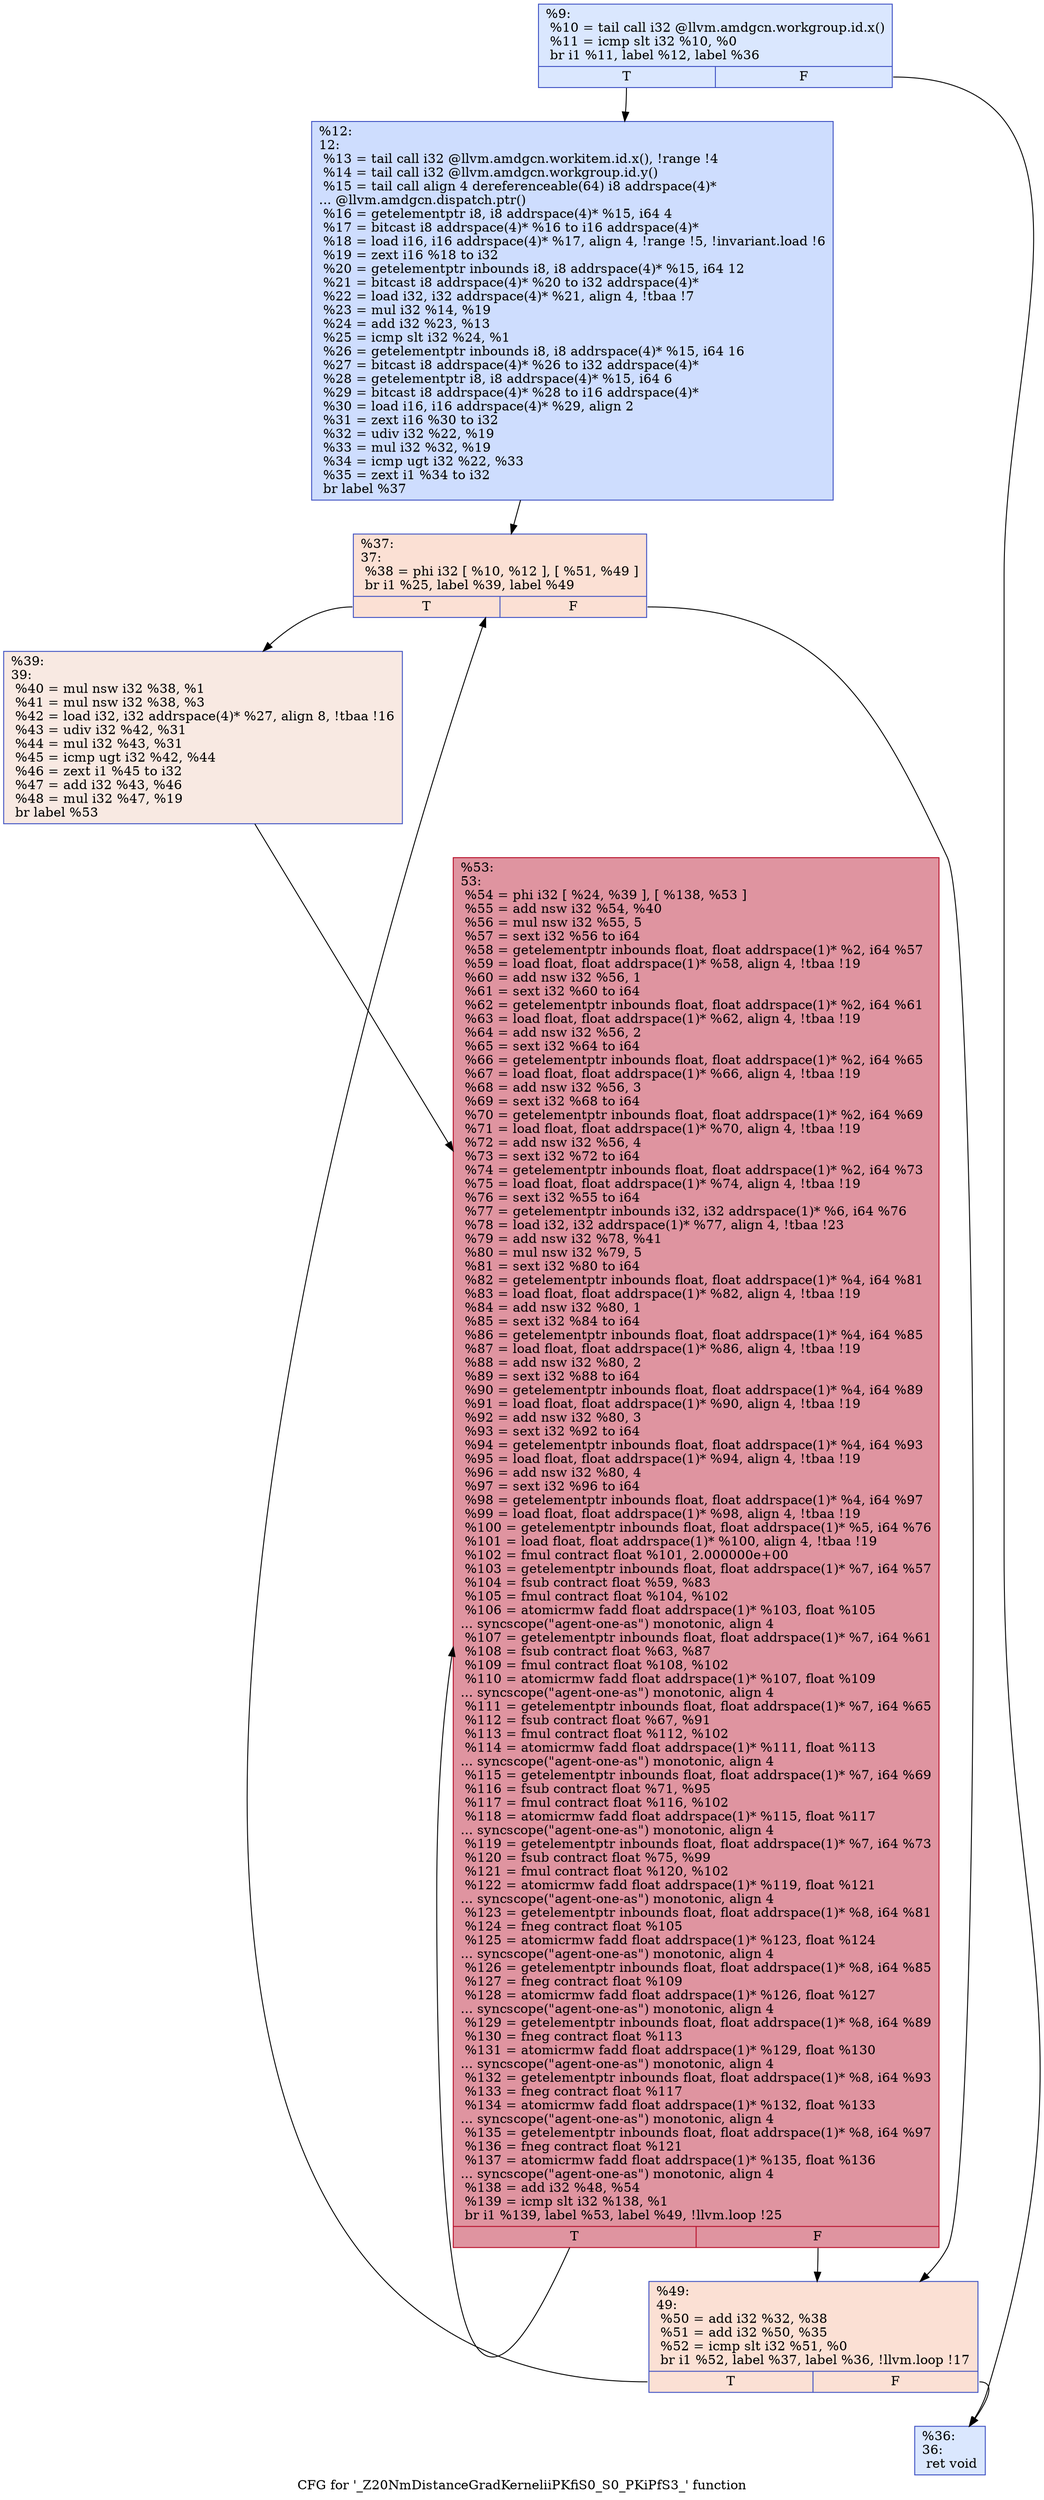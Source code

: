 digraph "CFG for '_Z20NmDistanceGradKerneliiPKfiS0_S0_PKiPfS3_' function" {
	label="CFG for '_Z20NmDistanceGradKerneliiPKfiS0_S0_PKiPfS3_' function";

	Node0x4563080 [shape=record,color="#3d50c3ff", style=filled, fillcolor="#abc8fd70",label="{%9:\l  %10 = tail call i32 @llvm.amdgcn.workgroup.id.x()\l  %11 = icmp slt i32 %10, %0\l  br i1 %11, label %12, label %36\l|{<s0>T|<s1>F}}"];
	Node0x4563080:s0 -> Node0x4563e80;
	Node0x4563080:s1 -> Node0x4563f10;
	Node0x4563e80 [shape=record,color="#3d50c3ff", style=filled, fillcolor="#8fb1fe70",label="{%12:\l12:                                               \l  %13 = tail call i32 @llvm.amdgcn.workitem.id.x(), !range !4\l  %14 = tail call i32 @llvm.amdgcn.workgroup.id.y()\l  %15 = tail call align 4 dereferenceable(64) i8 addrspace(4)*\l... @llvm.amdgcn.dispatch.ptr()\l  %16 = getelementptr i8, i8 addrspace(4)* %15, i64 4\l  %17 = bitcast i8 addrspace(4)* %16 to i16 addrspace(4)*\l  %18 = load i16, i16 addrspace(4)* %17, align 4, !range !5, !invariant.load !6\l  %19 = zext i16 %18 to i32\l  %20 = getelementptr inbounds i8, i8 addrspace(4)* %15, i64 12\l  %21 = bitcast i8 addrspace(4)* %20 to i32 addrspace(4)*\l  %22 = load i32, i32 addrspace(4)* %21, align 4, !tbaa !7\l  %23 = mul i32 %14, %19\l  %24 = add i32 %23, %13\l  %25 = icmp slt i32 %24, %1\l  %26 = getelementptr inbounds i8, i8 addrspace(4)* %15, i64 16\l  %27 = bitcast i8 addrspace(4)* %26 to i32 addrspace(4)*\l  %28 = getelementptr i8, i8 addrspace(4)* %15, i64 6\l  %29 = bitcast i8 addrspace(4)* %28 to i16 addrspace(4)*\l  %30 = load i16, i16 addrspace(4)* %29, align 2\l  %31 = zext i16 %30 to i32\l  %32 = udiv i32 %22, %19\l  %33 = mul i32 %32, %19\l  %34 = icmp ugt i32 %22, %33\l  %35 = zext i1 %34 to i32\l  br label %37\l}"];
	Node0x4563e80 -> Node0x4566890;
	Node0x4563f10 [shape=record,color="#3d50c3ff", style=filled, fillcolor="#abc8fd70",label="{%36:\l36:                                               \l  ret void\l}"];
	Node0x4566890 [shape=record,color="#3d50c3ff", style=filled, fillcolor="#f7b99e70",label="{%37:\l37:                                               \l  %38 = phi i32 [ %10, %12 ], [ %51, %49 ]\l  br i1 %25, label %39, label %49\l|{<s0>T|<s1>F}}"];
	Node0x4566890:s0 -> Node0x4566b10;
	Node0x4566890:s1 -> Node0x4566a10;
	Node0x4566b10 [shape=record,color="#3d50c3ff", style=filled, fillcolor="#efcebd70",label="{%39:\l39:                                               \l  %40 = mul nsw i32 %38, %1\l  %41 = mul nsw i32 %38, %3\l  %42 = load i32, i32 addrspace(4)* %27, align 8, !tbaa !16\l  %43 = udiv i32 %42, %31\l  %44 = mul i32 %43, %31\l  %45 = icmp ugt i32 %42, %44\l  %46 = zext i1 %45 to i32\l  %47 = add i32 %43, %46\l  %48 = mul i32 %47, %19\l  br label %53\l}"];
	Node0x4566b10 -> Node0x4567250;
	Node0x4566a10 [shape=record,color="#3d50c3ff", style=filled, fillcolor="#f7b99e70",label="{%49:\l49:                                               \l  %50 = add i32 %32, %38\l  %51 = add i32 %50, %35\l  %52 = icmp slt i32 %51, %0\l  br i1 %52, label %37, label %36, !llvm.loop !17\l|{<s0>T|<s1>F}}"];
	Node0x4566a10:s0 -> Node0x4566890;
	Node0x4566a10:s1 -> Node0x4563f10;
	Node0x4567250 [shape=record,color="#b70d28ff", style=filled, fillcolor="#b70d2870",label="{%53:\l53:                                               \l  %54 = phi i32 [ %24, %39 ], [ %138, %53 ]\l  %55 = add nsw i32 %54, %40\l  %56 = mul nsw i32 %55, 5\l  %57 = sext i32 %56 to i64\l  %58 = getelementptr inbounds float, float addrspace(1)* %2, i64 %57\l  %59 = load float, float addrspace(1)* %58, align 4, !tbaa !19\l  %60 = add nsw i32 %56, 1\l  %61 = sext i32 %60 to i64\l  %62 = getelementptr inbounds float, float addrspace(1)* %2, i64 %61\l  %63 = load float, float addrspace(1)* %62, align 4, !tbaa !19\l  %64 = add nsw i32 %56, 2\l  %65 = sext i32 %64 to i64\l  %66 = getelementptr inbounds float, float addrspace(1)* %2, i64 %65\l  %67 = load float, float addrspace(1)* %66, align 4, !tbaa !19\l  %68 = add nsw i32 %56, 3\l  %69 = sext i32 %68 to i64\l  %70 = getelementptr inbounds float, float addrspace(1)* %2, i64 %69\l  %71 = load float, float addrspace(1)* %70, align 4, !tbaa !19\l  %72 = add nsw i32 %56, 4\l  %73 = sext i32 %72 to i64\l  %74 = getelementptr inbounds float, float addrspace(1)* %2, i64 %73\l  %75 = load float, float addrspace(1)* %74, align 4, !tbaa !19\l  %76 = sext i32 %55 to i64\l  %77 = getelementptr inbounds i32, i32 addrspace(1)* %6, i64 %76\l  %78 = load i32, i32 addrspace(1)* %77, align 4, !tbaa !23\l  %79 = add nsw i32 %78, %41\l  %80 = mul nsw i32 %79, 5\l  %81 = sext i32 %80 to i64\l  %82 = getelementptr inbounds float, float addrspace(1)* %4, i64 %81\l  %83 = load float, float addrspace(1)* %82, align 4, !tbaa !19\l  %84 = add nsw i32 %80, 1\l  %85 = sext i32 %84 to i64\l  %86 = getelementptr inbounds float, float addrspace(1)* %4, i64 %85\l  %87 = load float, float addrspace(1)* %86, align 4, !tbaa !19\l  %88 = add nsw i32 %80, 2\l  %89 = sext i32 %88 to i64\l  %90 = getelementptr inbounds float, float addrspace(1)* %4, i64 %89\l  %91 = load float, float addrspace(1)* %90, align 4, !tbaa !19\l  %92 = add nsw i32 %80, 3\l  %93 = sext i32 %92 to i64\l  %94 = getelementptr inbounds float, float addrspace(1)* %4, i64 %93\l  %95 = load float, float addrspace(1)* %94, align 4, !tbaa !19\l  %96 = add nsw i32 %80, 4\l  %97 = sext i32 %96 to i64\l  %98 = getelementptr inbounds float, float addrspace(1)* %4, i64 %97\l  %99 = load float, float addrspace(1)* %98, align 4, !tbaa !19\l  %100 = getelementptr inbounds float, float addrspace(1)* %5, i64 %76\l  %101 = load float, float addrspace(1)* %100, align 4, !tbaa !19\l  %102 = fmul contract float %101, 2.000000e+00\l  %103 = getelementptr inbounds float, float addrspace(1)* %7, i64 %57\l  %104 = fsub contract float %59, %83\l  %105 = fmul contract float %104, %102\l  %106 = atomicrmw fadd float addrspace(1)* %103, float %105\l... syncscope(\"agent-one-as\") monotonic, align 4\l  %107 = getelementptr inbounds float, float addrspace(1)* %7, i64 %61\l  %108 = fsub contract float %63, %87\l  %109 = fmul contract float %108, %102\l  %110 = atomicrmw fadd float addrspace(1)* %107, float %109\l... syncscope(\"agent-one-as\") monotonic, align 4\l  %111 = getelementptr inbounds float, float addrspace(1)* %7, i64 %65\l  %112 = fsub contract float %67, %91\l  %113 = fmul contract float %112, %102\l  %114 = atomicrmw fadd float addrspace(1)* %111, float %113\l... syncscope(\"agent-one-as\") monotonic, align 4\l  %115 = getelementptr inbounds float, float addrspace(1)* %7, i64 %69\l  %116 = fsub contract float %71, %95\l  %117 = fmul contract float %116, %102\l  %118 = atomicrmw fadd float addrspace(1)* %115, float %117\l... syncscope(\"agent-one-as\") monotonic, align 4\l  %119 = getelementptr inbounds float, float addrspace(1)* %7, i64 %73\l  %120 = fsub contract float %75, %99\l  %121 = fmul contract float %120, %102\l  %122 = atomicrmw fadd float addrspace(1)* %119, float %121\l... syncscope(\"agent-one-as\") monotonic, align 4\l  %123 = getelementptr inbounds float, float addrspace(1)* %8, i64 %81\l  %124 = fneg contract float %105\l  %125 = atomicrmw fadd float addrspace(1)* %123, float %124\l... syncscope(\"agent-one-as\") monotonic, align 4\l  %126 = getelementptr inbounds float, float addrspace(1)* %8, i64 %85\l  %127 = fneg contract float %109\l  %128 = atomicrmw fadd float addrspace(1)* %126, float %127\l... syncscope(\"agent-one-as\") monotonic, align 4\l  %129 = getelementptr inbounds float, float addrspace(1)* %8, i64 %89\l  %130 = fneg contract float %113\l  %131 = atomicrmw fadd float addrspace(1)* %129, float %130\l... syncscope(\"agent-one-as\") monotonic, align 4\l  %132 = getelementptr inbounds float, float addrspace(1)* %8, i64 %93\l  %133 = fneg contract float %117\l  %134 = atomicrmw fadd float addrspace(1)* %132, float %133\l... syncscope(\"agent-one-as\") monotonic, align 4\l  %135 = getelementptr inbounds float, float addrspace(1)* %8, i64 %97\l  %136 = fneg contract float %121\l  %137 = atomicrmw fadd float addrspace(1)* %135, float %136\l... syncscope(\"agent-one-as\") monotonic, align 4\l  %138 = add i32 %48, %54\l  %139 = icmp slt i32 %138, %1\l  br i1 %139, label %53, label %49, !llvm.loop !25\l|{<s0>T|<s1>F}}"];
	Node0x4567250:s0 -> Node0x4567250;
	Node0x4567250:s1 -> Node0x4566a10;
}

